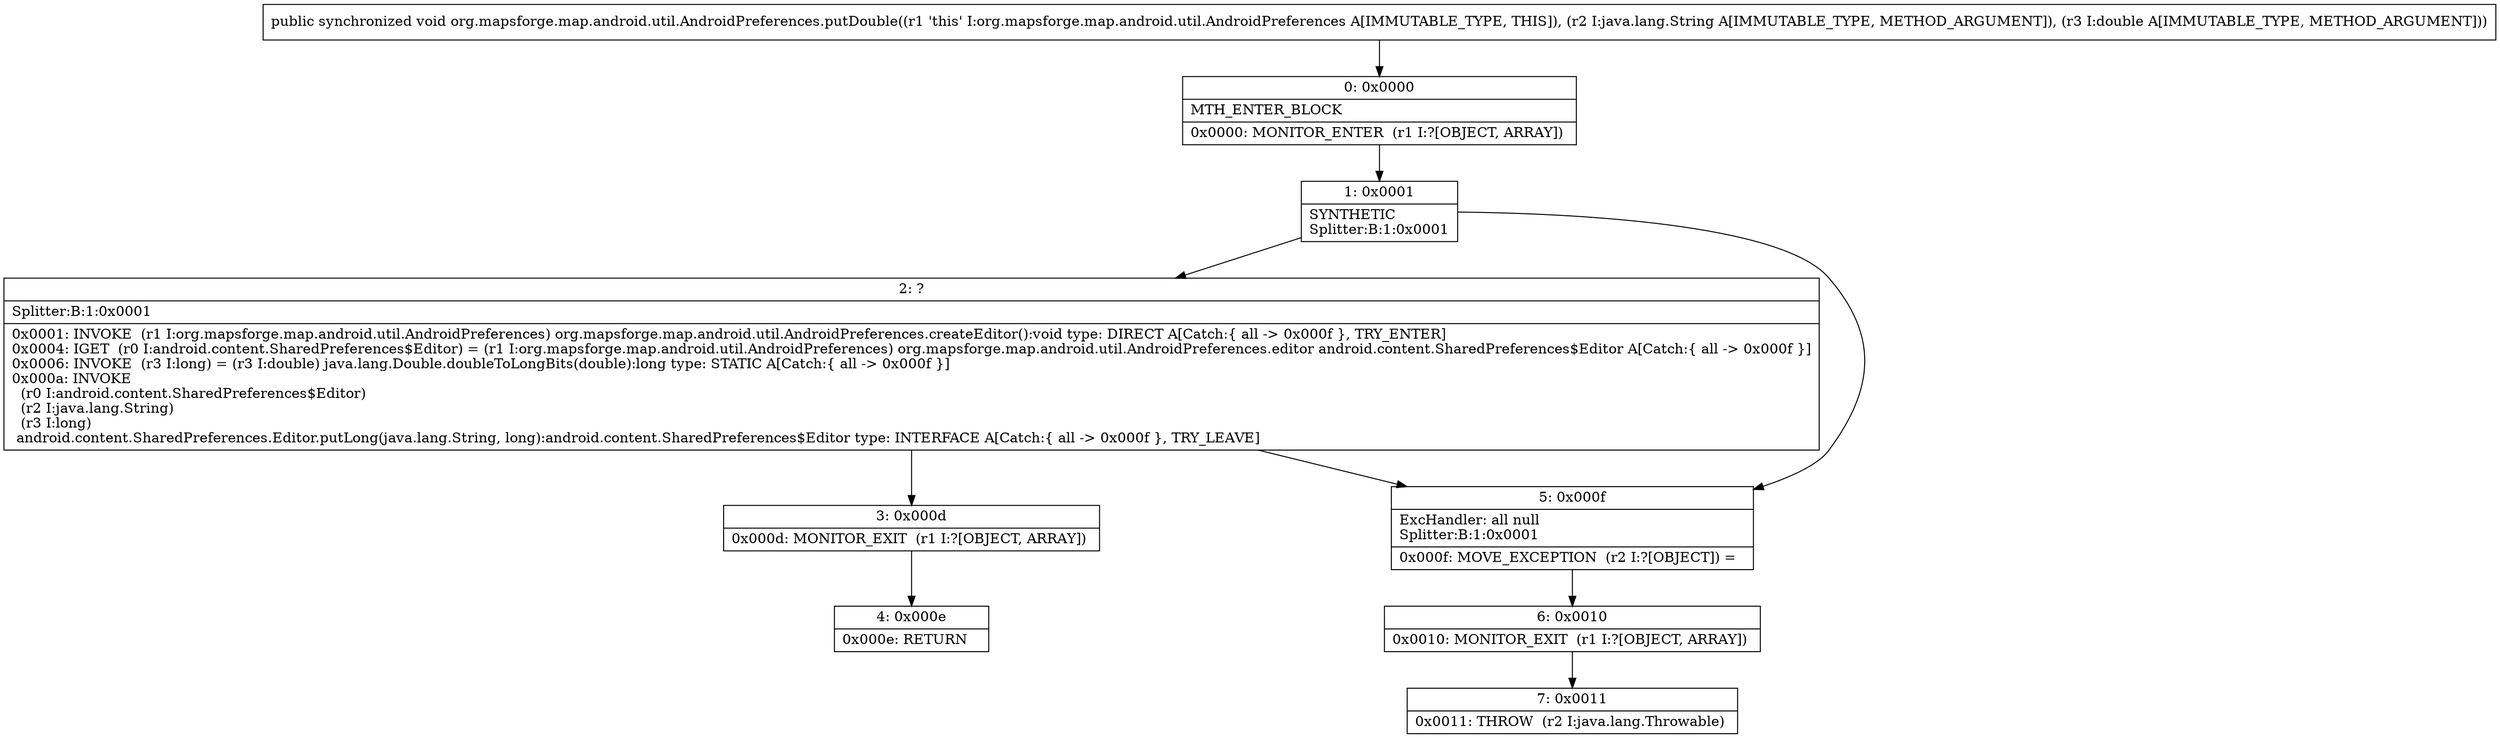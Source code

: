 digraph "CFG fororg.mapsforge.map.android.util.AndroidPreferences.putDouble(Ljava\/lang\/String;D)V" {
Node_0 [shape=record,label="{0\:\ 0x0000|MTH_ENTER_BLOCK\l|0x0000: MONITOR_ENTER  (r1 I:?[OBJECT, ARRAY]) \l}"];
Node_1 [shape=record,label="{1\:\ 0x0001|SYNTHETIC\lSplitter:B:1:0x0001\l}"];
Node_2 [shape=record,label="{2\:\ ?|Splitter:B:1:0x0001\l|0x0001: INVOKE  (r1 I:org.mapsforge.map.android.util.AndroidPreferences) org.mapsforge.map.android.util.AndroidPreferences.createEditor():void type: DIRECT A[Catch:\{ all \-\> 0x000f \}, TRY_ENTER]\l0x0004: IGET  (r0 I:android.content.SharedPreferences$Editor) = (r1 I:org.mapsforge.map.android.util.AndroidPreferences) org.mapsforge.map.android.util.AndroidPreferences.editor android.content.SharedPreferences$Editor A[Catch:\{ all \-\> 0x000f \}]\l0x0006: INVOKE  (r3 I:long) = (r3 I:double) java.lang.Double.doubleToLongBits(double):long type: STATIC A[Catch:\{ all \-\> 0x000f \}]\l0x000a: INVOKE  \l  (r0 I:android.content.SharedPreferences$Editor)\l  (r2 I:java.lang.String)\l  (r3 I:long)\l android.content.SharedPreferences.Editor.putLong(java.lang.String, long):android.content.SharedPreferences$Editor type: INTERFACE A[Catch:\{ all \-\> 0x000f \}, TRY_LEAVE]\l}"];
Node_3 [shape=record,label="{3\:\ 0x000d|0x000d: MONITOR_EXIT  (r1 I:?[OBJECT, ARRAY]) \l}"];
Node_4 [shape=record,label="{4\:\ 0x000e|0x000e: RETURN   \l}"];
Node_5 [shape=record,label="{5\:\ 0x000f|ExcHandler: all null\lSplitter:B:1:0x0001\l|0x000f: MOVE_EXCEPTION  (r2 I:?[OBJECT]) =  \l}"];
Node_6 [shape=record,label="{6\:\ 0x0010|0x0010: MONITOR_EXIT  (r1 I:?[OBJECT, ARRAY]) \l}"];
Node_7 [shape=record,label="{7\:\ 0x0011|0x0011: THROW  (r2 I:java.lang.Throwable) \l}"];
MethodNode[shape=record,label="{public synchronized void org.mapsforge.map.android.util.AndroidPreferences.putDouble((r1 'this' I:org.mapsforge.map.android.util.AndroidPreferences A[IMMUTABLE_TYPE, THIS]), (r2 I:java.lang.String A[IMMUTABLE_TYPE, METHOD_ARGUMENT]), (r3 I:double A[IMMUTABLE_TYPE, METHOD_ARGUMENT])) }"];
MethodNode -> Node_0;
Node_0 -> Node_1;
Node_1 -> Node_2;
Node_1 -> Node_5;
Node_2 -> Node_3;
Node_2 -> Node_5;
Node_3 -> Node_4;
Node_5 -> Node_6;
Node_6 -> Node_7;
}


